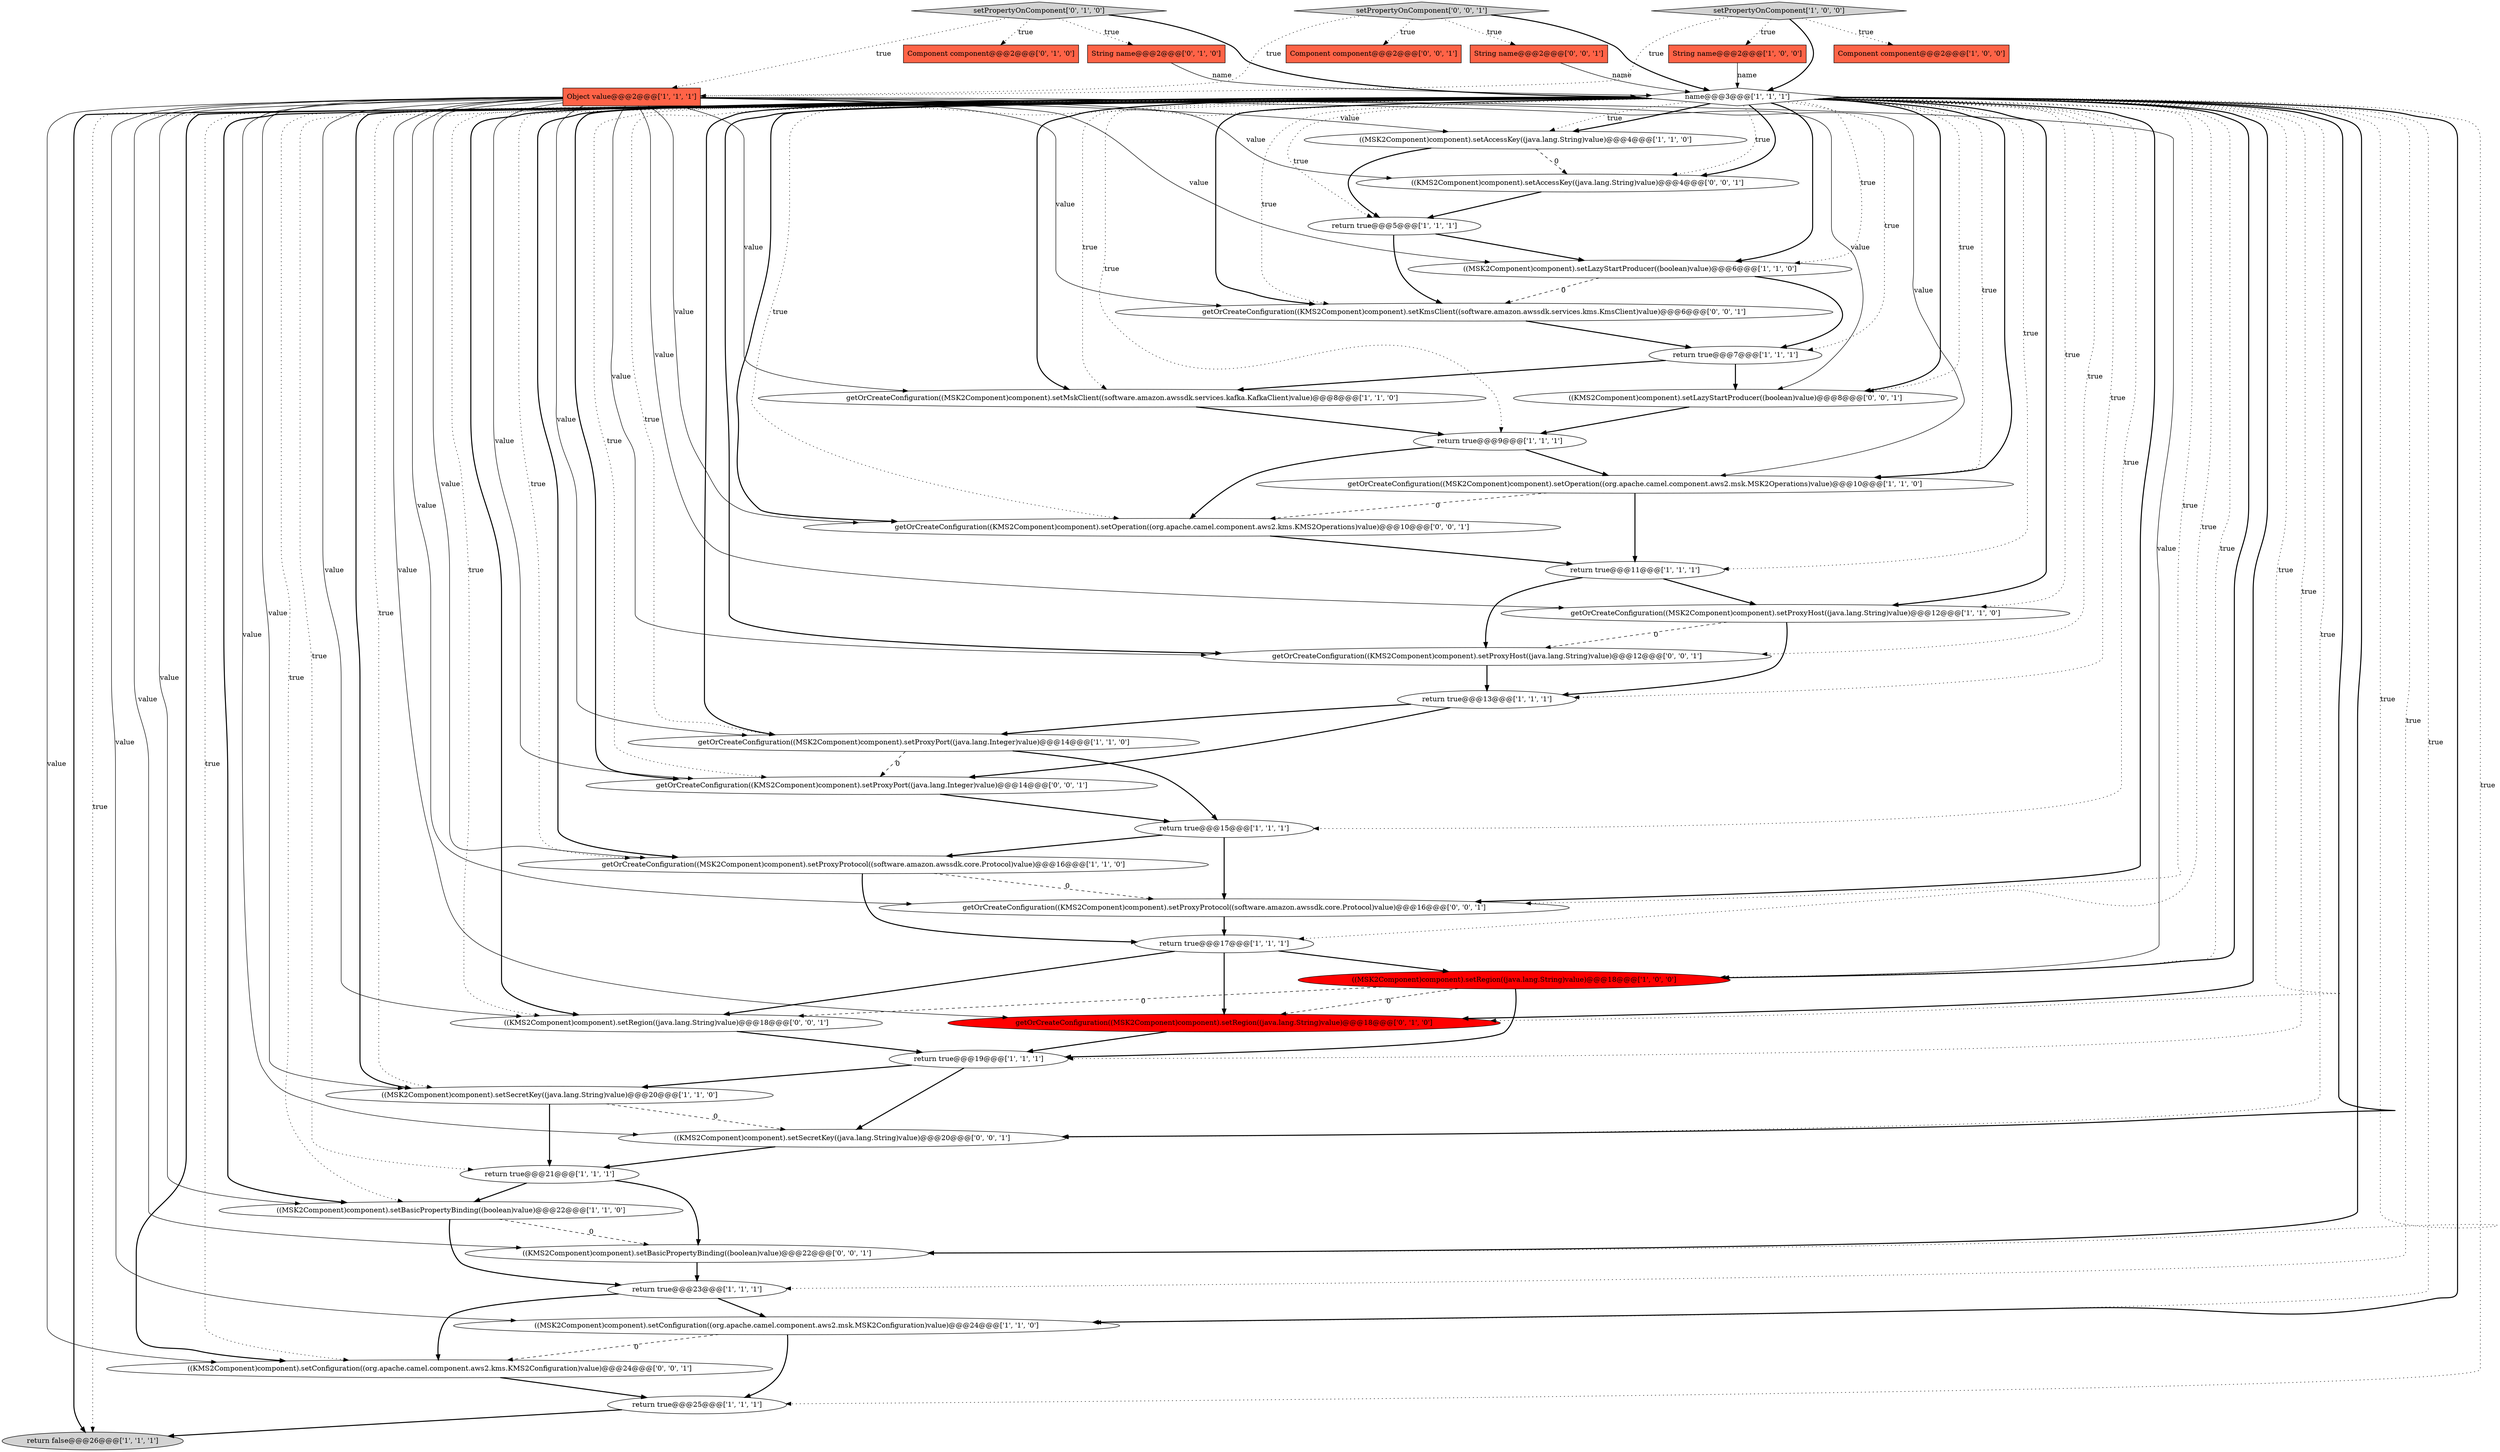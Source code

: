 digraph {
28 [style = filled, label = "setPropertyOnComponent['0', '1', '0']", fillcolor = lightgray, shape = diamond image = "AAA0AAABBB2BBB"];
22 [style = filled, label = "return true@@@15@@@['1', '1', '1']", fillcolor = white, shape = ellipse image = "AAA0AAABBB1BBB"];
10 [style = filled, label = "((MSK2Component)component).setLazyStartProducer((boolean)value)@@@6@@@['1', '1', '0']", fillcolor = white, shape = ellipse image = "AAA0AAABBB1BBB"];
39 [style = filled, label = "getOrCreateConfiguration((KMS2Component)component).setOperation((org.apache.camel.component.aws2.kms.KMS2Operations)value)@@@10@@@['0', '0', '1']", fillcolor = white, shape = ellipse image = "AAA0AAABBB3BBB"];
32 [style = filled, label = "((KMS2Component)component).setSecretKey((java.lang.String)value)@@@20@@@['0', '0', '1']", fillcolor = white, shape = ellipse image = "AAA0AAABBB3BBB"];
37 [style = filled, label = "((KMS2Component)component).setRegion((java.lang.String)value)@@@18@@@['0', '0', '1']", fillcolor = white, shape = ellipse image = "AAA0AAABBB3BBB"];
41 [style = filled, label = "((KMS2Component)component).setLazyStartProducer((boolean)value)@@@8@@@['0', '0', '1']", fillcolor = white, shape = ellipse image = "AAA0AAABBB3BBB"];
38 [style = filled, label = "String name@@@2@@@['0', '0', '1']", fillcolor = tomato, shape = box image = "AAA0AAABBB3BBB"];
7 [style = filled, label = "return true@@@17@@@['1', '1', '1']", fillcolor = white, shape = ellipse image = "AAA0AAABBB1BBB"];
36 [style = filled, label = "((KMS2Component)component).setBasicPropertyBinding((boolean)value)@@@22@@@['0', '0', '1']", fillcolor = white, shape = ellipse image = "AAA0AAABBB3BBB"];
33 [style = filled, label = "getOrCreateConfiguration((KMS2Component)component).setProxyProtocol((software.amazon.awssdk.core.Protocol)value)@@@16@@@['0', '0', '1']", fillcolor = white, shape = ellipse image = "AAA0AAABBB3BBB"];
0 [style = filled, label = "String name@@@2@@@['1', '0', '0']", fillcolor = tomato, shape = box image = "AAA0AAABBB1BBB"];
29 [style = filled, label = "String name@@@2@@@['0', '1', '0']", fillcolor = tomato, shape = box image = "AAA0AAABBB2BBB"];
2 [style = filled, label = "Component component@@@2@@@['1', '0', '0']", fillcolor = tomato, shape = box image = "AAA0AAABBB1BBB"];
3 [style = filled, label = "getOrCreateConfiguration((MSK2Component)component).setProxyPort((java.lang.Integer)value)@@@14@@@['1', '1', '0']", fillcolor = white, shape = ellipse image = "AAA0AAABBB1BBB"];
13 [style = filled, label = "((MSK2Component)component).setRegion((java.lang.String)value)@@@18@@@['1', '0', '0']", fillcolor = red, shape = ellipse image = "AAA1AAABBB1BBB"];
9 [style = filled, label = "getOrCreateConfiguration((MSK2Component)component).setMskClient((software.amazon.awssdk.services.kafka.KafkaClient)value)@@@8@@@['1', '1', '0']", fillcolor = white, shape = ellipse image = "AAA0AAABBB1BBB"];
17 [style = filled, label = "return false@@@26@@@['1', '1', '1']", fillcolor = lightgray, shape = ellipse image = "AAA0AAABBB1BBB"];
20 [style = filled, label = "getOrCreateConfiguration((MSK2Component)component).setProxyProtocol((software.amazon.awssdk.core.Protocol)value)@@@16@@@['1', '1', '0']", fillcolor = white, shape = ellipse image = "AAA0AAABBB1BBB"];
6 [style = filled, label = "return true@@@9@@@['1', '1', '1']", fillcolor = white, shape = ellipse image = "AAA0AAABBB1BBB"];
43 [style = filled, label = "getOrCreateConfiguration((KMS2Component)component).setProxyPort((java.lang.Integer)value)@@@14@@@['0', '0', '1']", fillcolor = white, shape = ellipse image = "AAA0AAABBB3BBB"];
26 [style = filled, label = "Object value@@@2@@@['1', '1', '1']", fillcolor = tomato, shape = box image = "AAA0AAABBB1BBB"];
27 [style = filled, label = "return true@@@13@@@['1', '1', '1']", fillcolor = white, shape = ellipse image = "AAA0AAABBB1BBB"];
25 [style = filled, label = "name@@@3@@@['1', '1', '1']", fillcolor = white, shape = diamond image = "AAA0AAABBB1BBB"];
18 [style = filled, label = "((MSK2Component)component).setAccessKey((java.lang.String)value)@@@4@@@['1', '1', '0']", fillcolor = white, shape = ellipse image = "AAA0AAABBB1BBB"];
19 [style = filled, label = "return true@@@19@@@['1', '1', '1']", fillcolor = white, shape = ellipse image = "AAA0AAABBB1BBB"];
30 [style = filled, label = "Component component@@@2@@@['0', '1', '0']", fillcolor = tomato, shape = box image = "AAA0AAABBB2BBB"];
34 [style = filled, label = "Component component@@@2@@@['0', '0', '1']", fillcolor = tomato, shape = box image = "AAA0AAABBB3BBB"];
16 [style = filled, label = "((MSK2Component)component).setBasicPropertyBinding((boolean)value)@@@22@@@['1', '1', '0']", fillcolor = white, shape = ellipse image = "AAA0AAABBB1BBB"];
31 [style = filled, label = "getOrCreateConfiguration((MSK2Component)component).setRegion((java.lang.String)value)@@@18@@@['0', '1', '0']", fillcolor = red, shape = ellipse image = "AAA1AAABBB2BBB"];
44 [style = filled, label = "((KMS2Component)component).setConfiguration((org.apache.camel.component.aws2.kms.KMS2Configuration)value)@@@24@@@['0', '0', '1']", fillcolor = white, shape = ellipse image = "AAA0AAABBB3BBB"];
15 [style = filled, label = "return true@@@23@@@['1', '1', '1']", fillcolor = white, shape = ellipse image = "AAA0AAABBB1BBB"];
1 [style = filled, label = "return true@@@7@@@['1', '1', '1']", fillcolor = white, shape = ellipse image = "AAA0AAABBB1BBB"];
45 [style = filled, label = "getOrCreateConfiguration((KMS2Component)component).setKmsClient((software.amazon.awssdk.services.kms.KmsClient)value)@@@6@@@['0', '0', '1']", fillcolor = white, shape = ellipse image = "AAA0AAABBB3BBB"];
23 [style = filled, label = "getOrCreateConfiguration((MSK2Component)component).setOperation((org.apache.camel.component.aws2.msk.MSK2Operations)value)@@@10@@@['1', '1', '0']", fillcolor = white, shape = ellipse image = "AAA0AAABBB1BBB"];
42 [style = filled, label = "setPropertyOnComponent['0', '0', '1']", fillcolor = lightgray, shape = diamond image = "AAA0AAABBB3BBB"];
24 [style = filled, label = "setPropertyOnComponent['1', '0', '0']", fillcolor = lightgray, shape = diamond image = "AAA0AAABBB1BBB"];
40 [style = filled, label = "getOrCreateConfiguration((KMS2Component)component).setProxyHost((java.lang.String)value)@@@12@@@['0', '0', '1']", fillcolor = white, shape = ellipse image = "AAA0AAABBB3BBB"];
4 [style = filled, label = "return true@@@11@@@['1', '1', '1']", fillcolor = white, shape = ellipse image = "AAA0AAABBB1BBB"];
8 [style = filled, label = "((MSK2Component)component).setConfiguration((org.apache.camel.component.aws2.msk.MSK2Configuration)value)@@@24@@@['1', '1', '0']", fillcolor = white, shape = ellipse image = "AAA0AAABBB1BBB"];
12 [style = filled, label = "return true@@@21@@@['1', '1', '1']", fillcolor = white, shape = ellipse image = "AAA0AAABBB1BBB"];
14 [style = filled, label = "((MSK2Component)component).setSecretKey((java.lang.String)value)@@@20@@@['1', '1', '0']", fillcolor = white, shape = ellipse image = "AAA0AAABBB1BBB"];
5 [style = filled, label = "return true@@@5@@@['1', '1', '1']", fillcolor = white, shape = ellipse image = "AAA0AAABBB1BBB"];
35 [style = filled, label = "((KMS2Component)component).setAccessKey((java.lang.String)value)@@@4@@@['0', '0', '1']", fillcolor = white, shape = ellipse image = "AAA0AAABBB3BBB"];
11 [style = filled, label = "getOrCreateConfiguration((MSK2Component)component).setProxyHost((java.lang.String)value)@@@12@@@['1', '1', '0']", fillcolor = white, shape = ellipse image = "AAA0AAABBB1BBB"];
21 [style = filled, label = "return true@@@25@@@['1', '1', '1']", fillcolor = white, shape = ellipse image = "AAA0AAABBB1BBB"];
25->33 [style = bold, label=""];
25->45 [style = bold, label=""];
11->40 [style = dashed, label="0"];
32->12 [style = bold, label=""];
26->16 [style = solid, label="value"];
26->44 [style = solid, label="value"];
25->4 [style = dotted, label="true"];
25->35 [style = dotted, label="true"];
26->45 [style = solid, label="value"];
25->43 [style = bold, label=""];
5->45 [style = bold, label=""];
25->14 [style = bold, label=""];
7->31 [style = bold, label=""];
25->35 [style = bold, label=""];
25->11 [style = dotted, label="true"];
25->44 [style = bold, label=""];
26->41 [style = solid, label="value"];
9->6 [style = bold, label=""];
25->18 [style = dotted, label="true"];
25->31 [style = bold, label=""];
26->35 [style = solid, label="value"];
28->30 [style = dotted, label="true"];
23->39 [style = dashed, label="0"];
42->38 [style = dotted, label="true"];
28->25 [style = bold, label=""];
26->10 [style = solid, label="value"];
25->10 [style = bold, label=""];
26->11 [style = solid, label="value"];
26->23 [style = solid, label="value"];
25->19 [style = dotted, label="true"];
25->40 [style = bold, label=""];
25->21 [style = dotted, label="true"];
25->44 [style = dotted, label="true"];
26->33 [style = solid, label="value"];
33->7 [style = bold, label=""];
5->10 [style = bold, label=""];
25->32 [style = dotted, label="true"];
22->33 [style = bold, label=""];
42->26 [style = dotted, label="true"];
26->9 [style = solid, label="value"];
44->21 [style = bold, label=""];
1->41 [style = bold, label=""];
25->36 [style = bold, label=""];
25->3 [style = bold, label=""];
7->37 [style = bold, label=""];
25->12 [style = dotted, label="true"];
41->6 [style = bold, label=""];
26->14 [style = solid, label="value"];
39->4 [style = bold, label=""];
25->45 [style = dotted, label="true"];
28->29 [style = dotted, label="true"];
35->5 [style = bold, label=""];
45->1 [style = bold, label=""];
25->5 [style = dotted, label="true"];
25->15 [style = dotted, label="true"];
26->20 [style = solid, label="value"];
22->20 [style = bold, label=""];
13->31 [style = dashed, label="0"];
24->26 [style = dotted, label="true"];
25->37 [style = bold, label=""];
25->20 [style = dotted, label="true"];
24->0 [style = dotted, label="true"];
43->22 [style = bold, label=""];
25->6 [style = dotted, label="true"];
25->10 [style = dotted, label="true"];
25->23 [style = dotted, label="true"];
20->33 [style = dashed, label="0"];
20->7 [style = bold, label=""];
10->1 [style = bold, label=""];
6->39 [style = bold, label=""];
10->45 [style = dashed, label="0"];
25->8 [style = dotted, label="true"];
26->43 [style = solid, label="value"];
27->43 [style = bold, label=""];
25->39 [style = bold, label=""];
25->31 [style = dotted, label="true"];
42->25 [style = bold, label=""];
6->23 [style = bold, label=""];
25->41 [style = bold, label=""];
25->9 [style = bold, label=""];
25->18 [style = bold, label=""];
12->36 [style = bold, label=""];
15->44 [style = bold, label=""];
26->3 [style = solid, label="value"];
25->39 [style = dotted, label="true"];
25->13 [style = dotted, label="true"];
26->8 [style = solid, label="value"];
25->16 [style = bold, label=""];
25->17 [style = bold, label=""];
26->36 [style = solid, label="value"];
25->7 [style = dotted, label="true"];
1->9 [style = bold, label=""];
26->31 [style = solid, label="value"];
26->37 [style = solid, label="value"];
25->20 [style = bold, label=""];
13->19 [style = bold, label=""];
26->13 [style = solid, label="value"];
14->32 [style = dashed, label="0"];
19->32 [style = bold, label=""];
19->14 [style = bold, label=""];
40->27 [style = bold, label=""];
24->25 [style = bold, label=""];
25->36 [style = dotted, label="true"];
16->36 [style = dashed, label="0"];
25->43 [style = dotted, label="true"];
8->44 [style = dashed, label="0"];
26->32 [style = solid, label="value"];
42->34 [style = dotted, label="true"];
38->25 [style = solid, label="name"];
15->8 [style = bold, label=""];
31->19 [style = bold, label=""];
25->16 [style = dotted, label="true"];
25->1 [style = dotted, label="true"];
7->13 [style = bold, label=""];
25->37 [style = dotted, label="true"];
25->33 [style = dotted, label="true"];
16->15 [style = bold, label=""];
26->18 [style = solid, label="value"];
29->25 [style = solid, label="name"];
4->40 [style = bold, label=""];
13->37 [style = dashed, label="0"];
25->13 [style = bold, label=""];
25->23 [style = bold, label=""];
27->3 [style = bold, label=""];
36->15 [style = bold, label=""];
25->32 [style = bold, label=""];
23->4 [style = bold, label=""];
26->40 [style = solid, label="value"];
25->14 [style = dotted, label="true"];
12->16 [style = bold, label=""];
0->25 [style = solid, label="name"];
25->41 [style = dotted, label="true"];
3->22 [style = bold, label=""];
18->35 [style = dashed, label="0"];
26->39 [style = solid, label="value"];
25->9 [style = dotted, label="true"];
25->40 [style = dotted, label="true"];
25->17 [style = dotted, label="true"];
25->11 [style = bold, label=""];
18->5 [style = bold, label=""];
28->26 [style = dotted, label="true"];
14->12 [style = bold, label=""];
3->43 [style = dashed, label="0"];
25->22 [style = dotted, label="true"];
25->3 [style = dotted, label="true"];
8->21 [style = bold, label=""];
25->8 [style = bold, label=""];
24->2 [style = dotted, label="true"];
37->19 [style = bold, label=""];
25->27 [style = dotted, label="true"];
4->11 [style = bold, label=""];
21->17 [style = bold, label=""];
11->27 [style = bold, label=""];
}
